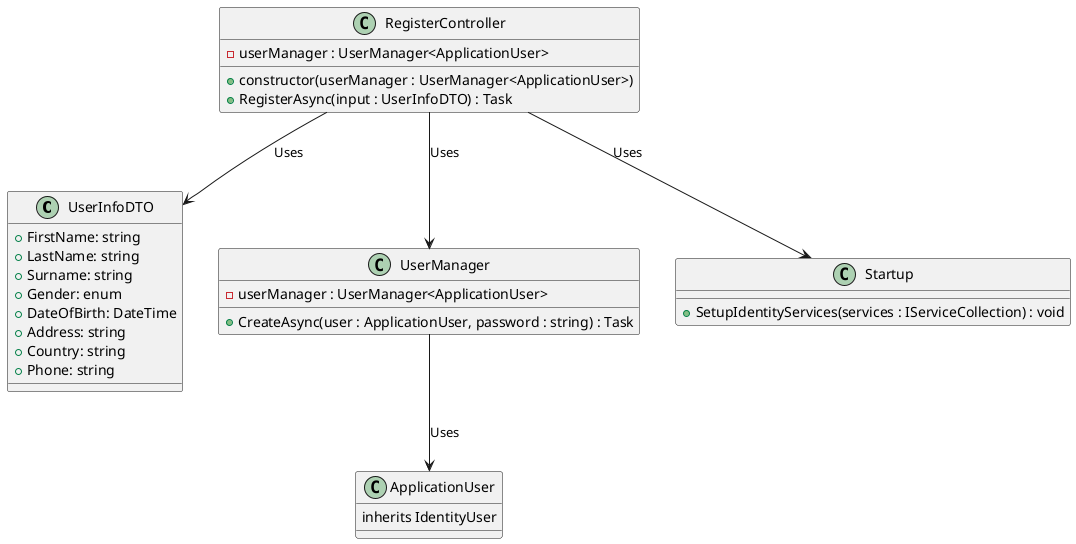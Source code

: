 @startuml

class UserInfoDTO {
    + FirstName: string
    + LastName: string
    + Surname: string
    + Gender: enum
    + DateOfBirth: DateTime
    + Address: string
    + Country: string
    + Phone: string
}

class ApplicationUser {
    inherits IdentityUser
}

class UserManager {
    -userManager : UserManager<ApplicationUser>
    +CreateAsync(user : ApplicationUser, password : string) : Task
}

class RegisterController {
    -userManager : UserManager<ApplicationUser>
    +constructor(userManager : UserManager<ApplicationUser>)
    +RegisterAsync(input : UserInfoDTO) : Task
}

class Startup {
    +SetupIdentityServices(services : IServiceCollection) : void
}

RegisterController --> UserManager : Uses
UserManager --> ApplicationUser : Uses
RegisterController --> UserInfoDTO: Uses
RegisterController --> Startup: Uses 

@enduml